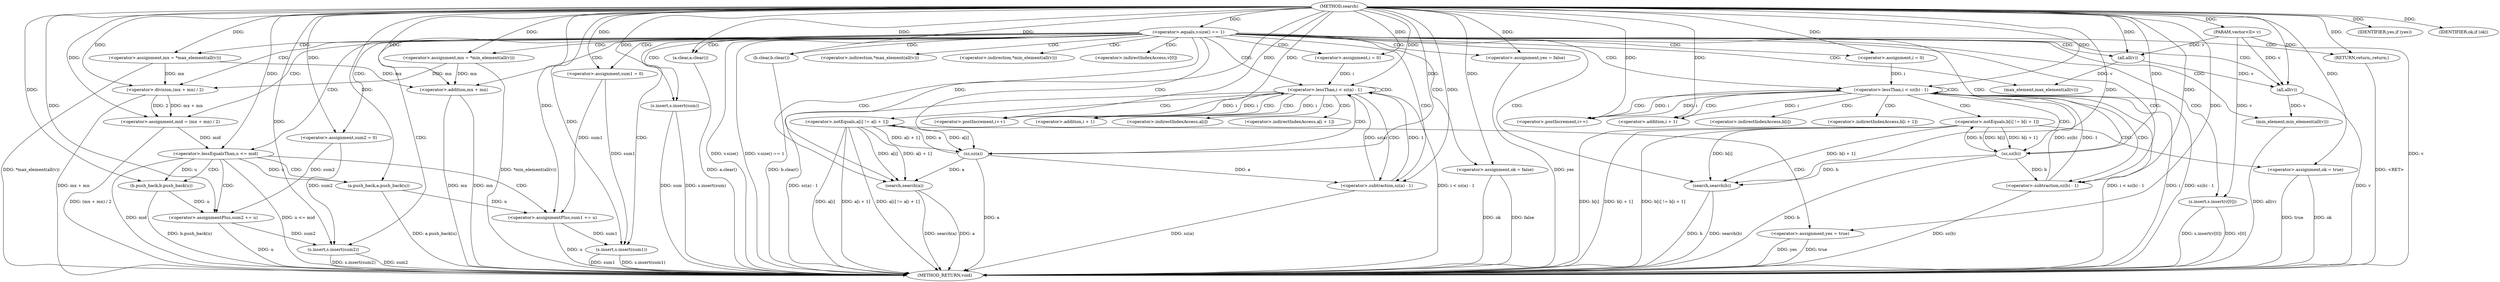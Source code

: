 digraph "search" {  
"1000102" [label = "(METHOD,search)" ]
"1000245" [label = "(METHOD_RETURN,void)" ]
"1000103" [label = "(PARAM,vector<ll> v)" ]
"1000116" [label = "(<operator>.assignment,mx = *max_element(all(v)))" ]
"1000123" [label = "(<operator>.assignment,mn = *min_element(all(v)))" ]
"1000130" [label = "(<operator>.assignment,mid = (mx + mn) / 2)" ]
"1000142" [label = "(s.insert,s.insert(sum))" ]
"1000145" [label = "(<operator>.assignment,sum1 = 0)" ]
"1000149" [label = "(<operator>.assignment,sum2 = 0)" ]
"1000171" [label = "(s.insert,s.insert(sum1))" ]
"1000173" [label = "(s.insert,s.insert(sum2))" ]
"1000176" [label = "(<operator>.assignment,yes = false)" ]
"1000180" [label = "(<operator>.assignment,ok = false)" ]
"1000106" [label = "(<operator>.equals,v.size() == 1)" ]
"1000140" [label = "(a.clear,a.clear())" ]
"1000141" [label = "(b.clear,b.clear())" ]
"1000185" [label = "(<operator>.assignment,i = 0)" ]
"1000188" [label = "(<operator>.lessThan,i < sz(a) - 1)" ]
"1000194" [label = "(<operator>.postIncrement,i++)" ]
"1000212" [label = "(<operator>.assignment,i = 0)" ]
"1000215" [label = "(<operator>.lessThan,i < sz(b) - 1)" ]
"1000221" [label = "(<operator>.postIncrement,i++)" ]
"1000238" [label = "(IDENTIFIER,yes,if (yes))" ]
"1000239" [label = "(search,search(a))" ]
"1000242" [label = "(IDENTIFIER,ok,if (ok))" ]
"1000243" [label = "(search,search(b))" ]
"1000110" [label = "(s.insert,s.insert(v[0]))" ]
"1000114" [label = "(RETURN,return;,return;)" ]
"1000132" [label = "(<operator>.division,(mx + mn) / 2)" ]
"1000155" [label = "(<operator>.lessEqualsThan,u <= mid)" ]
"1000119" [label = "(max_element,max_element(all(v)))" ]
"1000126" [label = "(min_element,min_element(all(v)))" ]
"1000133" [label = "(<operator>.addition,mx + mn)" ]
"1000159" [label = "(a.push_back,a.push_back(u))" ]
"1000161" [label = "(<operator>.assignmentPlus,sum1 += u)" ]
"1000190" [label = "(<operator>.subtraction,sz(a) - 1)" ]
"1000198" [label = "(<operator>.notEquals,a[i] != a[i + 1])" ]
"1000207" [label = "(<operator>.assignment,yes = true)" ]
"1000217" [label = "(<operator>.subtraction,sz(b) - 1)" ]
"1000225" [label = "(<operator>.notEquals,b[i] != b[i + 1])" ]
"1000234" [label = "(<operator>.assignment,ok = true)" ]
"1000120" [label = "(all,all(v))" ]
"1000127" [label = "(all,all(v))" ]
"1000166" [label = "(b.push_back,b.push_back(u))" ]
"1000168" [label = "(<operator>.assignmentPlus,sum2 += u)" ]
"1000191" [label = "(sz,sz(a))" ]
"1000218" [label = "(sz,sz(b))" ]
"1000204" [label = "(<operator>.addition,i + 1)" ]
"1000231" [label = "(<operator>.addition,i + 1)" ]
"1000118" [label = "(<operator>.indirection,*max_element(all(v)))" ]
"1000125" [label = "(<operator>.indirection,*min_element(all(v)))" ]
"1000111" [label = "(<operator>.indirectIndexAccess,v[0])" ]
"1000199" [label = "(<operator>.indirectIndexAccess,a[i])" ]
"1000202" [label = "(<operator>.indirectIndexAccess,a[i + 1])" ]
"1000226" [label = "(<operator>.indirectIndexAccess,b[i])" ]
"1000229" [label = "(<operator>.indirectIndexAccess,b[i + 1])" ]
  "1000114" -> "1000245"  [ label = "DDG: <RET>"] 
  "1000103" -> "1000245"  [ label = "DDG: v"] 
  "1000106" -> "1000245"  [ label = "DDG: v.size()"] 
  "1000106" -> "1000245"  [ label = "DDG: v.size() == 1"] 
  "1000116" -> "1000245"  [ label = "DDG: *max_element(all(v))"] 
  "1000127" -> "1000245"  [ label = "DDG: v"] 
  "1000126" -> "1000245"  [ label = "DDG: all(v)"] 
  "1000123" -> "1000245"  [ label = "DDG: *min_element(all(v))"] 
  "1000133" -> "1000245"  [ label = "DDG: mx"] 
  "1000133" -> "1000245"  [ label = "DDG: mn"] 
  "1000132" -> "1000245"  [ label = "DDG: mx + mn"] 
  "1000130" -> "1000245"  [ label = "DDG: (mx + mn) / 2"] 
  "1000140" -> "1000245"  [ label = "DDG: a.clear()"] 
  "1000141" -> "1000245"  [ label = "DDG: b.clear()"] 
  "1000142" -> "1000245"  [ label = "DDG: s.insert(sum)"] 
  "1000155" -> "1000245"  [ label = "DDG: mid"] 
  "1000155" -> "1000245"  [ label = "DDG: u <= mid"] 
  "1000166" -> "1000245"  [ label = "DDG: b.push_back(u)"] 
  "1000168" -> "1000245"  [ label = "DDG: u"] 
  "1000159" -> "1000245"  [ label = "DDG: a.push_back(u)"] 
  "1000161" -> "1000245"  [ label = "DDG: u"] 
  "1000171" -> "1000245"  [ label = "DDG: sum1"] 
  "1000171" -> "1000245"  [ label = "DDG: s.insert(sum1)"] 
  "1000173" -> "1000245"  [ label = "DDG: sum2"] 
  "1000173" -> "1000245"  [ label = "DDG: s.insert(sum2)"] 
  "1000176" -> "1000245"  [ label = "DDG: yes"] 
  "1000180" -> "1000245"  [ label = "DDG: ok"] 
  "1000180" -> "1000245"  [ label = "DDG: false"] 
  "1000191" -> "1000245"  [ label = "DDG: a"] 
  "1000190" -> "1000245"  [ label = "DDG: sz(a)"] 
  "1000188" -> "1000245"  [ label = "DDG: sz(a) - 1"] 
  "1000188" -> "1000245"  [ label = "DDG: i < sz(a) - 1"] 
  "1000215" -> "1000245"  [ label = "DDG: i"] 
  "1000218" -> "1000245"  [ label = "DDG: b"] 
  "1000217" -> "1000245"  [ label = "DDG: sz(b)"] 
  "1000215" -> "1000245"  [ label = "DDG: sz(b) - 1"] 
  "1000215" -> "1000245"  [ label = "DDG: i < sz(b) - 1"] 
  "1000239" -> "1000245"  [ label = "DDG: a"] 
  "1000239" -> "1000245"  [ label = "DDG: search(a)"] 
  "1000243" -> "1000245"  [ label = "DDG: b"] 
  "1000243" -> "1000245"  [ label = "DDG: search(b)"] 
  "1000225" -> "1000245"  [ label = "DDG: b[i]"] 
  "1000225" -> "1000245"  [ label = "DDG: b[i + 1]"] 
  "1000225" -> "1000245"  [ label = "DDG: b[i] != b[i + 1]"] 
  "1000234" -> "1000245"  [ label = "DDG: ok"] 
  "1000234" -> "1000245"  [ label = "DDG: true"] 
  "1000198" -> "1000245"  [ label = "DDG: a[i]"] 
  "1000198" -> "1000245"  [ label = "DDG: a[i + 1]"] 
  "1000198" -> "1000245"  [ label = "DDG: a[i] != a[i + 1]"] 
  "1000207" -> "1000245"  [ label = "DDG: yes"] 
  "1000207" -> "1000245"  [ label = "DDG: true"] 
  "1000110" -> "1000245"  [ label = "DDG: v[0]"] 
  "1000110" -> "1000245"  [ label = "DDG: s.insert(v[0])"] 
  "1000142" -> "1000245"  [ label = "DDG: sum"] 
  "1000102" -> "1000103"  [ label = "DDG: "] 
  "1000132" -> "1000130"  [ label = "DDG: mx + mn"] 
  "1000132" -> "1000130"  [ label = "DDG: 2"] 
  "1000102" -> "1000145"  [ label = "DDG: "] 
  "1000102" -> "1000149"  [ label = "DDG: "] 
  "1000102" -> "1000176"  [ label = "DDG: "] 
  "1000102" -> "1000180"  [ label = "DDG: "] 
  "1000102" -> "1000116"  [ label = "DDG: "] 
  "1000102" -> "1000123"  [ label = "DDG: "] 
  "1000102" -> "1000130"  [ label = "DDG: "] 
  "1000102" -> "1000140"  [ label = "DDG: "] 
  "1000102" -> "1000141"  [ label = "DDG: "] 
  "1000102" -> "1000142"  [ label = "DDG: "] 
  "1000145" -> "1000171"  [ label = "DDG: sum1"] 
  "1000161" -> "1000171"  [ label = "DDG: sum1"] 
  "1000102" -> "1000171"  [ label = "DDG: "] 
  "1000149" -> "1000173"  [ label = "DDG: sum2"] 
  "1000168" -> "1000173"  [ label = "DDG: sum2"] 
  "1000102" -> "1000173"  [ label = "DDG: "] 
  "1000102" -> "1000185"  [ label = "DDG: "] 
  "1000102" -> "1000212"  [ label = "DDG: "] 
  "1000102" -> "1000238"  [ label = "DDG: "] 
  "1000102" -> "1000242"  [ label = "DDG: "] 
  "1000102" -> "1000106"  [ label = "DDG: "] 
  "1000102" -> "1000114"  [ label = "DDG: "] 
  "1000123" -> "1000132"  [ label = "DDG: mn"] 
  "1000102" -> "1000132"  [ label = "DDG: "] 
  "1000116" -> "1000132"  [ label = "DDG: mx"] 
  "1000185" -> "1000188"  [ label = "DDG: i"] 
  "1000194" -> "1000188"  [ label = "DDG: i"] 
  "1000102" -> "1000188"  [ label = "DDG: "] 
  "1000190" -> "1000188"  [ label = "DDG: 1"] 
  "1000190" -> "1000188"  [ label = "DDG: sz(a)"] 
  "1000102" -> "1000194"  [ label = "DDG: "] 
  "1000188" -> "1000194"  [ label = "DDG: i"] 
  "1000212" -> "1000215"  [ label = "DDG: i"] 
  "1000221" -> "1000215"  [ label = "DDG: i"] 
  "1000102" -> "1000215"  [ label = "DDG: "] 
  "1000217" -> "1000215"  [ label = "DDG: sz(b)"] 
  "1000217" -> "1000215"  [ label = "DDG: 1"] 
  "1000102" -> "1000221"  [ label = "DDG: "] 
  "1000215" -> "1000221"  [ label = "DDG: i"] 
  "1000191" -> "1000239"  [ label = "DDG: a"] 
  "1000198" -> "1000239"  [ label = "DDG: a[i]"] 
  "1000198" -> "1000239"  [ label = "DDG: a[i + 1]"] 
  "1000102" -> "1000239"  [ label = "DDG: "] 
  "1000218" -> "1000243"  [ label = "DDG: b"] 
  "1000225" -> "1000243"  [ label = "DDG: b[i]"] 
  "1000225" -> "1000243"  [ label = "DDG: b[i + 1]"] 
  "1000102" -> "1000243"  [ label = "DDG: "] 
  "1000103" -> "1000110"  [ label = "DDG: v"] 
  "1000120" -> "1000119"  [ label = "DDG: v"] 
  "1000127" -> "1000126"  [ label = "DDG: v"] 
  "1000116" -> "1000133"  [ label = "DDG: mx"] 
  "1000102" -> "1000133"  [ label = "DDG: "] 
  "1000123" -> "1000133"  [ label = "DDG: mn"] 
  "1000102" -> "1000155"  [ label = "DDG: "] 
  "1000130" -> "1000155"  [ label = "DDG: mid"] 
  "1000159" -> "1000161"  [ label = "DDG: u"] 
  "1000102" -> "1000161"  [ label = "DDG: "] 
  "1000191" -> "1000190"  [ label = "DDG: a"] 
  "1000102" -> "1000190"  [ label = "DDG: "] 
  "1000102" -> "1000207"  [ label = "DDG: "] 
  "1000218" -> "1000217"  [ label = "DDG: b"] 
  "1000102" -> "1000217"  [ label = "DDG: "] 
  "1000102" -> "1000234"  [ label = "DDG: "] 
  "1000103" -> "1000120"  [ label = "DDG: v"] 
  "1000102" -> "1000120"  [ label = "DDG: "] 
  "1000120" -> "1000127"  [ label = "DDG: v"] 
  "1000103" -> "1000127"  [ label = "DDG: v"] 
  "1000102" -> "1000127"  [ label = "DDG: "] 
  "1000155" -> "1000159"  [ label = "DDG: u"] 
  "1000102" -> "1000159"  [ label = "DDG: "] 
  "1000145" -> "1000161"  [ label = "DDG: sum1"] 
  "1000166" -> "1000168"  [ label = "DDG: u"] 
  "1000102" -> "1000168"  [ label = "DDG: "] 
  "1000198" -> "1000191"  [ label = "DDG: a[i]"] 
  "1000198" -> "1000191"  [ label = "DDG: a[i + 1]"] 
  "1000102" -> "1000191"  [ label = "DDG: "] 
  "1000191" -> "1000198"  [ label = "DDG: a"] 
  "1000225" -> "1000218"  [ label = "DDG: b[i]"] 
  "1000225" -> "1000218"  [ label = "DDG: b[i + 1]"] 
  "1000102" -> "1000218"  [ label = "DDG: "] 
  "1000218" -> "1000225"  [ label = "DDG: b"] 
  "1000155" -> "1000166"  [ label = "DDG: u"] 
  "1000102" -> "1000166"  [ label = "DDG: "] 
  "1000149" -> "1000168"  [ label = "DDG: sum2"] 
  "1000188" -> "1000204"  [ label = "DDG: i"] 
  "1000102" -> "1000204"  [ label = "DDG: "] 
  "1000215" -> "1000231"  [ label = "DDG: i"] 
  "1000102" -> "1000231"  [ label = "DDG: "] 
  "1000106" -> "1000110"  [ label = "CDG: "] 
  "1000106" -> "1000125"  [ label = "CDG: "] 
  "1000106" -> "1000191"  [ label = "CDG: "] 
  "1000106" -> "1000127"  [ label = "CDG: "] 
  "1000106" -> "1000142"  [ label = "CDG: "] 
  "1000106" -> "1000141"  [ label = "CDG: "] 
  "1000106" -> "1000180"  [ label = "CDG: "] 
  "1000106" -> "1000114"  [ label = "CDG: "] 
  "1000106" -> "1000133"  [ label = "CDG: "] 
  "1000106" -> "1000149"  [ label = "CDG: "] 
  "1000106" -> "1000116"  [ label = "CDG: "] 
  "1000106" -> "1000120"  [ label = "CDG: "] 
  "1000106" -> "1000188"  [ label = "CDG: "] 
  "1000106" -> "1000190"  [ label = "CDG: "] 
  "1000106" -> "1000126"  [ label = "CDG: "] 
  "1000106" -> "1000132"  [ label = "CDG: "] 
  "1000106" -> "1000123"  [ label = "CDG: "] 
  "1000106" -> "1000145"  [ label = "CDG: "] 
  "1000106" -> "1000130"  [ label = "CDG: "] 
  "1000106" -> "1000176"  [ label = "CDG: "] 
  "1000106" -> "1000217"  [ label = "CDG: "] 
  "1000106" -> "1000185"  [ label = "CDG: "] 
  "1000106" -> "1000119"  [ label = "CDG: "] 
  "1000106" -> "1000118"  [ label = "CDG: "] 
  "1000106" -> "1000212"  [ label = "CDG: "] 
  "1000106" -> "1000215"  [ label = "CDG: "] 
  "1000106" -> "1000111"  [ label = "CDG: "] 
  "1000106" -> "1000173"  [ label = "CDG: "] 
  "1000106" -> "1000218"  [ label = "CDG: "] 
  "1000106" -> "1000155"  [ label = "CDG: "] 
  "1000106" -> "1000171"  [ label = "CDG: "] 
  "1000106" -> "1000140"  [ label = "CDG: "] 
  "1000106" -> "1000239"  [ label = "CDG: "] 
  "1000106" -> "1000243"  [ label = "CDG: "] 
  "1000188" -> "1000191"  [ label = "CDG: "] 
  "1000188" -> "1000199"  [ label = "CDG: "] 
  "1000188" -> "1000204"  [ label = "CDG: "] 
  "1000188" -> "1000188"  [ label = "CDG: "] 
  "1000188" -> "1000190"  [ label = "CDG: "] 
  "1000188" -> "1000194"  [ label = "CDG: "] 
  "1000188" -> "1000198"  [ label = "CDG: "] 
  "1000188" -> "1000202"  [ label = "CDG: "] 
  "1000215" -> "1000221"  [ label = "CDG: "] 
  "1000215" -> "1000217"  [ label = "CDG: "] 
  "1000215" -> "1000226"  [ label = "CDG: "] 
  "1000215" -> "1000229"  [ label = "CDG: "] 
  "1000215" -> "1000215"  [ label = "CDG: "] 
  "1000215" -> "1000225"  [ label = "CDG: "] 
  "1000215" -> "1000218"  [ label = "CDG: "] 
  "1000215" -> "1000231"  [ label = "CDG: "] 
  "1000155" -> "1000161"  [ label = "CDG: "] 
  "1000155" -> "1000166"  [ label = "CDG: "] 
  "1000155" -> "1000168"  [ label = "CDG: "] 
  "1000155" -> "1000159"  [ label = "CDG: "] 
  "1000198" -> "1000207"  [ label = "CDG: "] 
  "1000225" -> "1000234"  [ label = "CDG: "] 
}
